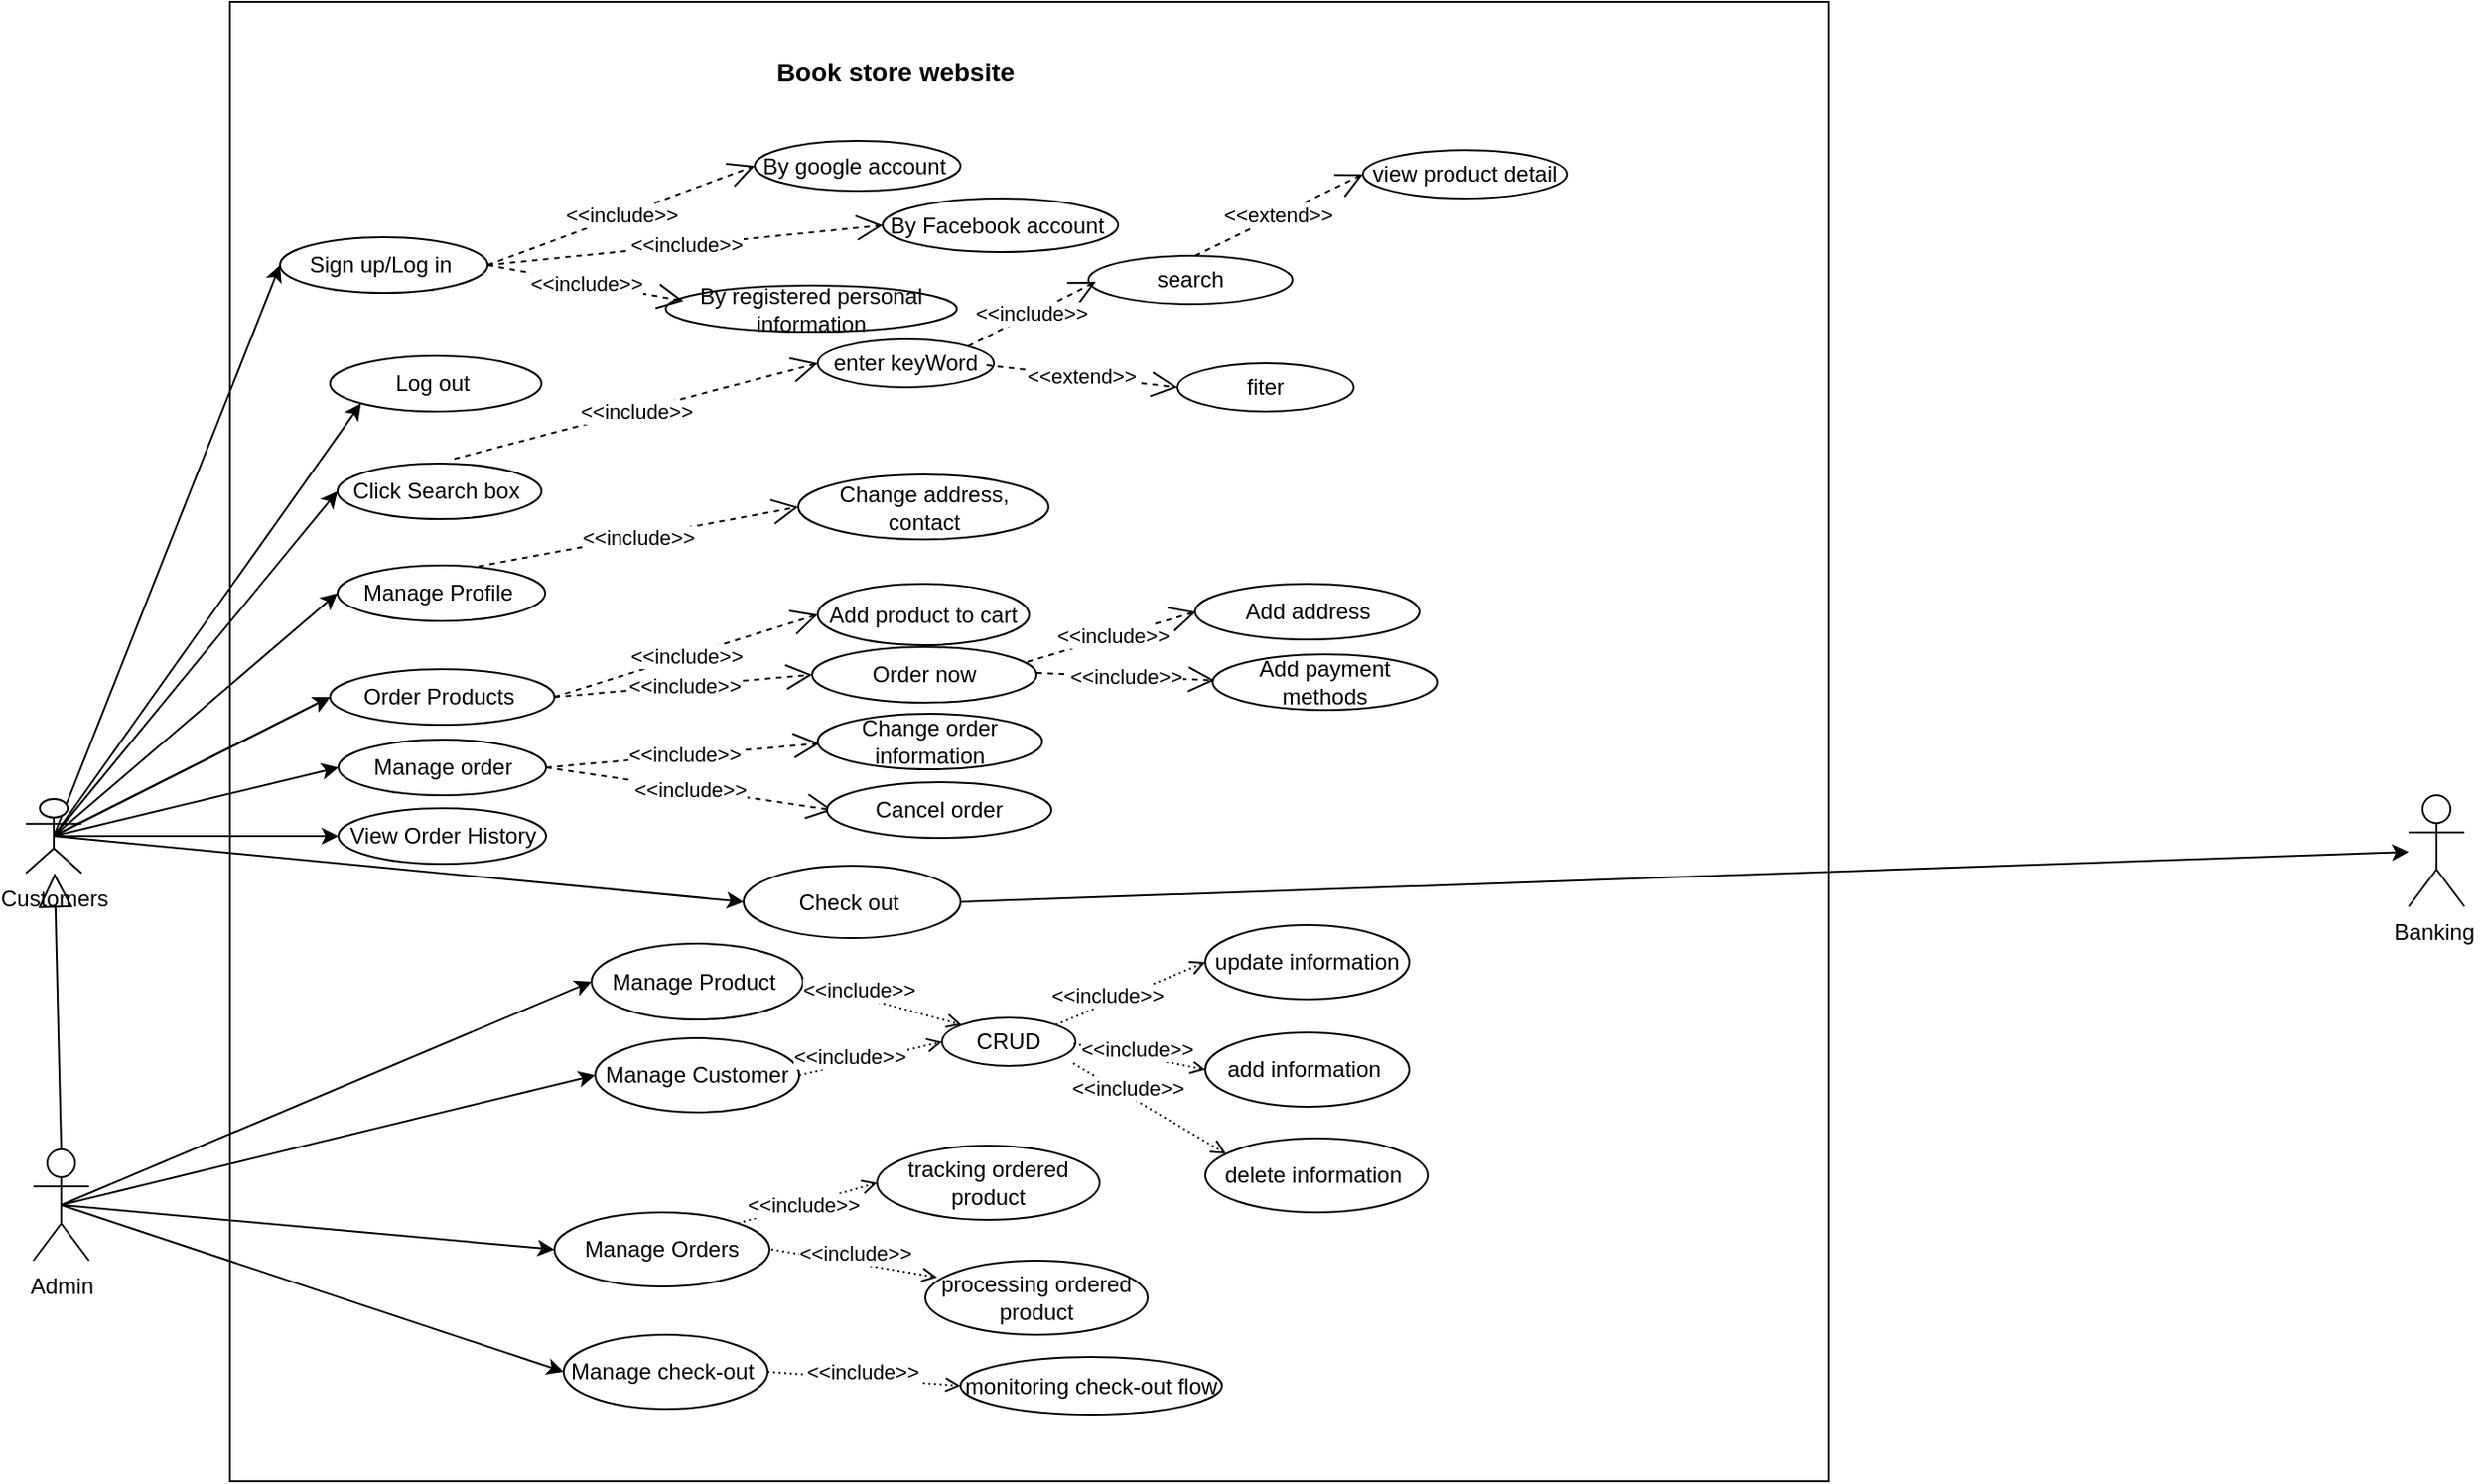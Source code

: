 <mxfile version="24.0.5" type="google">
  <diagram name="Trang-1" id="qpkncSQu9gxltQbi7kdN">
    <mxGraphModel grid="0" page="1" gridSize="10" guides="1" tooltips="1" connect="1" arrows="1" fold="1" pageScale="1" pageWidth="827" pageHeight="1169" math="0" shadow="0">
      <root>
        <mxCell id="0" />
        <mxCell id="1" parent="0" />
        <mxCell id="NqhE_Ja5AIdhjeWjl9OC-40" value="" style="rounded=0;whiteSpace=wrap;html=1;" vertex="1" parent="1">
          <mxGeometry x="176" y="251" width="862" height="798" as="geometry" />
        </mxCell>
        <mxCell id="ci-4XjQ7CBi_CwMPtgB--39" style="rounded=0;orthogonalLoop=1;jettySize=auto;html=1;exitX=0.5;exitY=0.5;exitDx=0;exitDy=0;exitPerimeter=0;entryX=0;entryY=0.5;entryDx=0;entryDy=0;" edge="1" parent="1" source="ci-4XjQ7CBi_CwMPtgB--10" target="ci-4XjQ7CBi_CwMPtgB--12">
          <mxGeometry relative="1" as="geometry">
            <mxPoint x="370" y="400" as="targetPoint" />
          </mxGeometry>
        </mxCell>
        <mxCell id="7kzHWnWIBPAfGr6T1e9X-5" style="rounded=0;orthogonalLoop=1;jettySize=auto;html=1;exitX=0.5;exitY=0.5;exitDx=0;exitDy=0;exitPerimeter=0;entryX=0;entryY=0.5;entryDx=0;entryDy=0;" edge="1" parent="1" source="ci-4XjQ7CBi_CwMPtgB--10" target="ci-4XjQ7CBi_CwMPtgB--17">
          <mxGeometry relative="1" as="geometry" />
        </mxCell>
        <mxCell id="7kzHWnWIBPAfGr6T1e9X-6" style="rounded=0;orthogonalLoop=1;jettySize=auto;html=1;exitX=0.5;exitY=0.5;exitDx=0;exitDy=0;exitPerimeter=0;entryX=0;entryY=0.5;entryDx=0;entryDy=0;" edge="1" parent="1" source="ci-4XjQ7CBi_CwMPtgB--10" target="ci-4XjQ7CBi_CwMPtgB--19">
          <mxGeometry relative="1" as="geometry" />
        </mxCell>
        <mxCell id="7kzHWnWIBPAfGr6T1e9X-26" style="rounded=0;orthogonalLoop=1;jettySize=auto;html=1;exitX=0.5;exitY=0.5;exitDx=0;exitDy=0;exitPerimeter=0;entryX=0;entryY=0.5;entryDx=0;entryDy=0;" edge="1" parent="1" source="ci-4XjQ7CBi_CwMPtgB--10" target="ci-4XjQ7CBi_CwMPtgB--20">
          <mxGeometry relative="1" as="geometry" />
        </mxCell>
        <mxCell id="X004G8pjn3clyAE5x_aE-1" style="rounded=0;orthogonalLoop=1;jettySize=auto;html=1;exitX=0.5;exitY=0.5;exitDx=0;exitDy=0;exitPerimeter=0;entryX=0;entryY=0.5;entryDx=0;entryDy=0;" edge="1" parent="1" source="ci-4XjQ7CBi_CwMPtgB--10" target="7kzHWnWIBPAfGr6T1e9X-9">
          <mxGeometry relative="1" as="geometry" />
        </mxCell>
        <mxCell id="NqhE_Ja5AIdhjeWjl9OC-45" style="rounded=0;orthogonalLoop=1;jettySize=auto;html=1;exitX=0.5;exitY=0.5;exitDx=0;exitDy=0;exitPerimeter=0;entryX=0;entryY=0.5;entryDx=0;entryDy=0;" edge="1" parent="1" source="ci-4XjQ7CBi_CwMPtgB--10" target="NqhE_Ja5AIdhjeWjl9OC-27">
          <mxGeometry relative="1" as="geometry" />
        </mxCell>
        <mxCell id="ci-4XjQ7CBi_CwMPtgB--10" value="Customers" style="shape=umlActor;verticalLabelPosition=bottom;verticalAlign=top;html=1;outlineConnect=0;" vertex="1" parent="1">
          <mxGeometry x="66" y="681" width="30" height="40" as="geometry" />
        </mxCell>
        <mxCell id="ci-4XjQ7CBi_CwMPtgB--12" value="Sign up/Log in&amp;nbsp;" style="ellipse;whiteSpace=wrap;html=1;" vertex="1" parent="1">
          <mxGeometry x="203" y="378" width="112" height="30" as="geometry" />
        </mxCell>
        <mxCell id="ci-4XjQ7CBi_CwMPtgB--13" value="Log out&amp;nbsp;" style="ellipse;whiteSpace=wrap;html=1;" vertex="1" parent="1">
          <mxGeometry x="230" y="442" width="114" height="30" as="geometry" />
        </mxCell>
        <mxCell id="ci-4XjQ7CBi_CwMPtgB--14" value="Click Search box&amp;nbsp;" style="ellipse;whiteSpace=wrap;html=1;" vertex="1" parent="1">
          <mxGeometry x="234" y="500" width="110" height="30" as="geometry" />
        </mxCell>
        <mxCell id="ci-4XjQ7CBi_CwMPtgB--15" value="Add product to cart" style="ellipse;whiteSpace=wrap;html=1;" vertex="1" parent="1">
          <mxGeometry x="493" y="565" width="114" height="33" as="geometry" />
        </mxCell>
        <mxCell id="ci-4XjQ7CBi_CwMPtgB--17" value="Manage Profile&amp;nbsp;" style="ellipse;whiteSpace=wrap;html=1;" vertex="1" parent="1">
          <mxGeometry x="234" y="555" width="112" height="30" as="geometry" />
        </mxCell>
        <mxCell id="7kzHWnWIBPAfGr6T1e9X-32" style="rounded=0;orthogonalLoop=1;jettySize=auto;html=1;exitX=1;exitY=0.5;exitDx=0;exitDy=0;" edge="1" parent="1" source="ci-4XjQ7CBi_CwMPtgB--20" target="wsBEl92gCE78TyYUKLRU-2">
          <mxGeometry relative="1" as="geometry" />
        </mxCell>
        <mxCell id="ci-4XjQ7CBi_CwMPtgB--20" value="Check out&amp;nbsp;" style="ellipse;whiteSpace=wrap;html=1;" vertex="1" parent="1">
          <mxGeometry x="453" y="717" width="117" height="39" as="geometry" />
        </mxCell>
        <mxCell id="7kzHWnWIBPAfGr6T1e9X-27" style="rounded=0;orthogonalLoop=1;jettySize=auto;html=1;exitX=0.5;exitY=0.5;exitDx=0;exitDy=0;exitPerimeter=0;entryX=0;entryY=0.5;entryDx=0;entryDy=0;" edge="1" parent="1" source="ci-4XjQ7CBi_CwMPtgB--21" target="ci-4XjQ7CBi_CwMPtgB--25">
          <mxGeometry relative="1" as="geometry" />
        </mxCell>
        <mxCell id="7kzHWnWIBPAfGr6T1e9X-28" style="rounded=0;orthogonalLoop=1;jettySize=auto;html=1;exitX=0.5;exitY=0.5;exitDx=0;exitDy=0;exitPerimeter=0;entryX=0;entryY=0.5;entryDx=0;entryDy=0;" edge="1" parent="1" source="ci-4XjQ7CBi_CwMPtgB--21" target="ci-4XjQ7CBi_CwMPtgB--27">
          <mxGeometry relative="1" as="geometry" />
        </mxCell>
        <mxCell id="7kzHWnWIBPAfGr6T1e9X-30" style="rounded=0;orthogonalLoop=1;jettySize=auto;html=1;exitX=0.5;exitY=0.5;exitDx=0;exitDy=0;exitPerimeter=0;entryX=0;entryY=0.5;entryDx=0;entryDy=0;" edge="1" parent="1" source="ci-4XjQ7CBi_CwMPtgB--21" target="ci-4XjQ7CBi_CwMPtgB--29">
          <mxGeometry relative="1" as="geometry" />
        </mxCell>
        <mxCell id="7kzHWnWIBPAfGr6T1e9X-31" style="rounded=0;orthogonalLoop=1;jettySize=auto;html=1;exitX=0.5;exitY=0.5;exitDx=0;exitDy=0;exitPerimeter=0;entryX=0;entryY=0.5;entryDx=0;entryDy=0;" edge="1" parent="1" source="ci-4XjQ7CBi_CwMPtgB--21" target="ci-4XjQ7CBi_CwMPtgB--26">
          <mxGeometry relative="1" as="geometry" />
        </mxCell>
        <mxCell id="ci-4XjQ7CBi_CwMPtgB--21" value="Admin" style="shape=umlActor;verticalLabelPosition=bottom;verticalAlign=top;html=1;outlineConnect=0;" vertex="1" parent="1">
          <mxGeometry x="70" y="870" width="30" height="60" as="geometry" />
        </mxCell>
        <mxCell id="ci-4XjQ7CBi_CwMPtgB--25" value="Manage Product&amp;nbsp;" style="ellipse;whiteSpace=wrap;html=1;" vertex="1" parent="1">
          <mxGeometry x="371" y="759" width="114" height="41" as="geometry" />
        </mxCell>
        <mxCell id="ci-4XjQ7CBi_CwMPtgB--26" value="Manage check-out&amp;nbsp;" style="ellipse;whiteSpace=wrap;html=1;" vertex="1" parent="1">
          <mxGeometry x="356" y="970" width="110" height="40" as="geometry" />
        </mxCell>
        <mxCell id="ci-4XjQ7CBi_CwMPtgB--27" value="Manage Orders" style="ellipse;whiteSpace=wrap;html=1;" vertex="1" parent="1">
          <mxGeometry x="351" y="904" width="116" height="40" as="geometry" />
        </mxCell>
        <mxCell id="ci-4XjQ7CBi_CwMPtgB--29" value="Manage Customer" style="ellipse;whiteSpace=wrap;html=1;" vertex="1" parent="1">
          <mxGeometry x="373" y="810" width="110" height="40" as="geometry" />
        </mxCell>
        <mxCell id="ci-4XjQ7CBi_CwMPtgB--35" value="delete information&amp;nbsp;" style="ellipse;whiteSpace=wrap;html=1;" vertex="1" parent="1">
          <mxGeometry x="702" y="864" width="120" height="40" as="geometry" />
        </mxCell>
        <mxCell id="ci-4XjQ7CBi_CwMPtgB--36" style="rounded=0;orthogonalLoop=1;jettySize=auto;html=1;exitX=0.5;exitY=0.5;exitDx=0;exitDy=0;exitPerimeter=0;entryX=0;entryY=1;entryDx=0;entryDy=0;" edge="1" parent="1" source="ci-4XjQ7CBi_CwMPtgB--10" target="ci-4XjQ7CBi_CwMPtgB--13">
          <mxGeometry relative="1" as="geometry" />
        </mxCell>
        <mxCell id="ci-4XjQ7CBi_CwMPtgB--40" style="rounded=0;orthogonalLoop=1;jettySize=auto;html=1;exitX=0.5;exitY=0.5;exitDx=0;exitDy=0;exitPerimeter=0;entryX=0;entryY=0.5;entryDx=0;entryDy=0;" edge="1" parent="1" source="ci-4XjQ7CBi_CwMPtgB--10" target="ci-4XjQ7CBi_CwMPtgB--14">
          <mxGeometry relative="1" as="geometry" />
        </mxCell>
        <mxCell id="ci-4XjQ7CBi_CwMPtgB--55" style="edgeStyle=orthogonalEdgeStyle;rounded=0;orthogonalLoop=1;jettySize=auto;html=1;exitX=0.5;exitY=1;exitDx=0;exitDy=0;" edge="1" parent="1" source="ci-4XjQ7CBi_CwMPtgB--19" target="ci-4XjQ7CBi_CwMPtgB--19">
          <mxGeometry relative="1" as="geometry" />
        </mxCell>
        <mxCell id="ci-4XjQ7CBi_CwMPtgB--62" value="" style="endArrow=block;endSize=16;endFill=0;html=1;rounded=0;exitX=0.5;exitY=0;exitDx=0;exitDy=0;exitPerimeter=0;" edge="1" parent="1" source="ci-4XjQ7CBi_CwMPtgB--21" target="ci-4XjQ7CBi_CwMPtgB--10">
          <mxGeometry width="160" relative="1" as="geometry">
            <mxPoint x="-40" y="790" as="sourcePoint" />
            <mxPoint x="120" y="790" as="targetPoint" />
          </mxGeometry>
        </mxCell>
        <mxCell id="wsBEl92gCE78TyYUKLRU-2" value="Banking&amp;nbsp;" style="shape=umlActor;verticalLabelPosition=bottom;verticalAlign=top;html=1;" vertex="1" parent="1">
          <mxGeometry x="1351" y="679" width="30" height="60" as="geometry" />
        </mxCell>
        <mxCell id="7kzHWnWIBPAfGr6T1e9X-8" value="enter keyWord" style="ellipse;whiteSpace=wrap;html=1;" vertex="1" parent="1">
          <mxGeometry x="493" y="433" width="95" height="26" as="geometry" />
        </mxCell>
        <mxCell id="7kzHWnWIBPAfGr6T1e9X-9" value="View Order History" style="ellipse;whiteSpace=wrap;html=1;" vertex="1" parent="1">
          <mxGeometry x="234.5" y="686" width="112" height="30" as="geometry" />
        </mxCell>
        <mxCell id="7kzHWnWIBPAfGr6T1e9X-10" value="Change address, contact" style="ellipse;whiteSpace=wrap;html=1;" vertex="1" parent="1">
          <mxGeometry x="482.5" y="506" width="135" height="35" as="geometry" />
        </mxCell>
        <mxCell id="7kzHWnWIBPAfGr6T1e9X-18" value="&amp;lt;&amp;lt;include&amp;gt;&amp;gt;" style="endArrow=open;endSize=12;dashed=1;html=1;rounded=0;exitX=0.573;exitY=-0.083;exitDx=0;exitDy=0;exitPerimeter=0;entryX=0;entryY=0.5;entryDx=0;entryDy=0;" edge="1" parent="1" source="ci-4XjQ7CBi_CwMPtgB--14" target="7kzHWnWIBPAfGr6T1e9X-8">
          <mxGeometry x="-0.003" width="160" relative="1" as="geometry">
            <mxPoint x="321" y="423.5" as="sourcePoint" />
            <mxPoint x="481" y="423.5" as="targetPoint" />
            <mxPoint as="offset" />
          </mxGeometry>
        </mxCell>
        <mxCell id="7kzHWnWIBPAfGr6T1e9X-19" value="&amp;lt;&amp;lt;include&amp;gt;&amp;gt;" style="endArrow=open;endSize=12;dashed=1;html=1;rounded=0;exitX=0.679;exitY=0.017;exitDx=0;exitDy=0;exitPerimeter=0;entryX=0;entryY=0.5;entryDx=0;entryDy=0;" edge="1" parent="1" source="ci-4XjQ7CBi_CwMPtgB--17" target="7kzHWnWIBPAfGr6T1e9X-10">
          <mxGeometry width="160" relative="1" as="geometry">
            <mxPoint x="405" y="471" as="sourcePoint" />
            <mxPoint x="491" y="433.5" as="targetPoint" />
          </mxGeometry>
        </mxCell>
        <mxCell id="7kzHWnWIBPAfGr6T1e9X-25" value="&amp;lt;&amp;lt;include&amp;gt;&amp;gt;" style="endArrow=open;endSize=12;dashed=1;html=1;rounded=0;entryX=0;entryY=0.5;entryDx=0;entryDy=0;exitX=1;exitY=0.5;exitDx=0;exitDy=0;" edge="1" parent="1" source="ci-4XjQ7CBi_CwMPtgB--19" target="NqhE_Ja5AIdhjeWjl9OC-22">
          <mxGeometry x="0.004" width="160" relative="1" as="geometry">
            <mxPoint x="455" y="666" as="sourcePoint" />
            <mxPoint x="493" y="594.75" as="targetPoint" />
            <mxPoint as="offset" />
          </mxGeometry>
        </mxCell>
        <mxCell id="EdQspr-EoTGLL3d4dlmB-1" value="&amp;nbsp;update information&amp;nbsp;" style="ellipse;whiteSpace=wrap;html=1;" vertex="1" parent="1">
          <mxGeometry x="702" y="749" width="110" height="40" as="geometry" />
        </mxCell>
        <mxCell id="EdQspr-EoTGLL3d4dlmB-2" style="edgeStyle=orthogonalEdgeStyle;rounded=0;orthogonalLoop=1;jettySize=auto;html=1;exitX=0.5;exitY=1;exitDx=0;exitDy=0;" edge="1" parent="1" source="ci-4XjQ7CBi_CwMPtgB--35" target="ci-4XjQ7CBi_CwMPtgB--35">
          <mxGeometry relative="1" as="geometry" />
        </mxCell>
        <mxCell id="EdQspr-EoTGLL3d4dlmB-7" value="" style="endArrow=open;html=1;rounded=0;endFill=0;dashed=1;dashPattern=1 2;exitX=1;exitY=0.5;exitDx=0;exitDy=0;entryX=0;entryY=0;entryDx=0;entryDy=0;" edge="1" parent="1" source="ci-4XjQ7CBi_CwMPtgB--25" target="NqhE_Ja5AIdhjeWjl9OC-13">
          <mxGeometry width="50" height="50" relative="1" as="geometry">
            <mxPoint x="609" y="882" as="sourcePoint" />
            <mxPoint x="600" y="874" as="targetPoint" />
          </mxGeometry>
        </mxCell>
        <mxCell id="EdQspr-EoTGLL3d4dlmB-13" value="&amp;lt;&amp;lt;include&amp;gt;&amp;gt;" style="edgeLabel;html=1;align=center;verticalAlign=middle;resizable=0;points=[];" connectable="0" vertex="1" parent="EdQspr-EoTGLL3d4dlmB-7">
          <mxGeometry x="-0.302" y="1" relative="1" as="geometry">
            <mxPoint y="-3" as="offset" />
          </mxGeometry>
        </mxCell>
        <mxCell id="dEHhBSzEo7WnEX1Q0_IP-1" value="" style="rounded=0;orthogonalLoop=1;jettySize=auto;html=1;exitX=0.5;exitY=0.5;exitDx=0;exitDy=0;exitPerimeter=0;entryX=0;entryY=0.5;entryDx=0;entryDy=0;" edge="1" parent="1" source="ci-4XjQ7CBi_CwMPtgB--10" target="ci-4XjQ7CBi_CwMPtgB--19">
          <mxGeometry relative="1" as="geometry">
            <mxPoint x="85" y="690" as="sourcePoint" />
            <mxPoint x="426" y="601" as="targetPoint" />
          </mxGeometry>
        </mxCell>
        <mxCell id="ci-4XjQ7CBi_CwMPtgB--19" value="Order Products&amp;nbsp;" style="ellipse;whiteSpace=wrap;html=1;" vertex="1" parent="1">
          <mxGeometry x="230" y="611" width="121" height="30" as="geometry" />
        </mxCell>
        <mxCell id="dEHhBSzEo7WnEX1Q0_IP-2" value="&amp;lt;&amp;lt;include&amp;gt;&amp;gt;" style="endArrow=open;endSize=12;dashed=1;html=1;rounded=0;exitX=1;exitY=0.5;exitDx=0;exitDy=0;entryX=0;entryY=0.5;entryDx=0;entryDy=0;" edge="1" parent="1" source="ci-4XjQ7CBi_CwMPtgB--12" target="dEHhBSzEo7WnEX1Q0_IP-3">
          <mxGeometry x="0.004" width="160" relative="1" as="geometry">
            <mxPoint x="308" y="395.5" as="sourcePoint" />
            <mxPoint x="492" y="321" as="targetPoint" />
            <mxPoint as="offset" />
          </mxGeometry>
        </mxCell>
        <mxCell id="dEHhBSzEo7WnEX1Q0_IP-3" value="By google account&amp;nbsp;" style="ellipse;whiteSpace=wrap;html=1;" vertex="1" parent="1">
          <mxGeometry x="459" y="326" width="111" height="27" as="geometry" />
        </mxCell>
        <mxCell id="NqhE_Ja5AIdhjeWjl9OC-2" value="&amp;lt;&amp;lt;include&amp;gt;&amp;gt;" style="endArrow=open;endSize=12;dashed=1;html=1;rounded=0;exitX=1;exitY=0.5;exitDx=0;exitDy=0;entryX=0;entryY=0.5;entryDx=0;entryDy=0;" edge="1" parent="1" source="ci-4XjQ7CBi_CwMPtgB--12" target="NqhE_Ja5AIdhjeWjl9OC-3">
          <mxGeometry x="0.004" width="160" relative="1" as="geometry">
            <mxPoint x="314" y="364" as="sourcePoint" />
            <mxPoint x="450" y="333" as="targetPoint" />
            <mxPoint as="offset" />
          </mxGeometry>
        </mxCell>
        <mxCell id="NqhE_Ja5AIdhjeWjl9OC-3" value="By Facebook account&amp;nbsp;" style="ellipse;whiteSpace=wrap;html=1;" vertex="1" parent="1">
          <mxGeometry x="528" y="357" width="127" height="29" as="geometry" />
        </mxCell>
        <mxCell id="NqhE_Ja5AIdhjeWjl9OC-4" value="By registered personal information" style="ellipse;whiteSpace=wrap;html=1;" vertex="1" parent="1">
          <mxGeometry x="411" y="404" width="157" height="25" as="geometry" />
        </mxCell>
        <mxCell id="NqhE_Ja5AIdhjeWjl9OC-5" value="&amp;lt;&amp;lt;include&amp;gt;&amp;gt;" style="endArrow=open;endSize=12;dashed=1;html=1;rounded=0;exitX=1;exitY=0.5;exitDx=0;exitDy=0;entryX=0.061;entryY=0.335;entryDx=0;entryDy=0;entryPerimeter=0;" edge="1" parent="1" source="ci-4XjQ7CBi_CwMPtgB--12" target="NqhE_Ja5AIdhjeWjl9OC-4">
          <mxGeometry x="0.004" width="160" relative="1" as="geometry">
            <mxPoint x="314" y="364" as="sourcePoint" />
            <mxPoint x="443" y="384" as="targetPoint" />
            <mxPoint as="offset" />
          </mxGeometry>
        </mxCell>
        <mxCell id="NqhE_Ja5AIdhjeWjl9OC-8" value="&amp;lt;&amp;lt;include&amp;gt;&amp;gt;" style="endArrow=open;endSize=12;dashed=1;html=1;rounded=0;entryX=0;entryY=0.5;entryDx=0;entryDy=0;exitX=1;exitY=0.5;exitDx=0;exitDy=0;" edge="1" parent="1" source="ci-4XjQ7CBi_CwMPtgB--19" target="ci-4XjQ7CBi_CwMPtgB--15">
          <mxGeometry x="0.004" width="160" relative="1" as="geometry">
            <mxPoint x="361" y="636" as="sourcePoint" />
            <mxPoint x="503" y="605" as="targetPoint" />
            <mxPoint as="offset" />
          </mxGeometry>
        </mxCell>
        <mxCell id="NqhE_Ja5AIdhjeWjl9OC-11" value="" style="endArrow=open;html=1;rounded=0;endFill=0;dashed=1;dashPattern=1 2;exitX=1;exitY=0.5;exitDx=0;exitDy=0;entryX=0;entryY=0.5;entryDx=0;entryDy=0;" edge="1" parent="1" source="ci-4XjQ7CBi_CwMPtgB--29" target="NqhE_Ja5AIdhjeWjl9OC-13">
          <mxGeometry width="50" height="50" relative="1" as="geometry">
            <mxPoint x="495" y="790" as="sourcePoint" />
            <mxPoint x="592" y="872" as="targetPoint" />
          </mxGeometry>
        </mxCell>
        <mxCell id="NqhE_Ja5AIdhjeWjl9OC-12" value="&amp;lt;&amp;lt;include&amp;gt;&amp;gt;" style="edgeLabel;html=1;align=center;verticalAlign=middle;resizable=0;points=[];" connectable="0" vertex="1" parent="NqhE_Ja5AIdhjeWjl9OC-11">
          <mxGeometry x="-0.302" y="1" relative="1" as="geometry">
            <mxPoint y="-3" as="offset" />
          </mxGeometry>
        </mxCell>
        <mxCell id="NqhE_Ja5AIdhjeWjl9OC-13" value="CRUD" style="ellipse;whiteSpace=wrap;html=1;" vertex="1" parent="1">
          <mxGeometry x="560" y="799" width="72" height="26" as="geometry" />
        </mxCell>
        <mxCell id="NqhE_Ja5AIdhjeWjl9OC-15" value="" style="endArrow=open;html=1;rounded=0;endFill=0;dashed=1;dashPattern=1 2;exitX=1;exitY=0;exitDx=0;exitDy=0;entryX=0;entryY=0.5;entryDx=0;entryDy=0;" edge="1" parent="1" source="NqhE_Ja5AIdhjeWjl9OC-13" target="EdQspr-EoTGLL3d4dlmB-1">
          <mxGeometry width="50" height="50" relative="1" as="geometry">
            <mxPoint x="495" y="790" as="sourcePoint" />
            <mxPoint x="581" y="813" as="targetPoint" />
          </mxGeometry>
        </mxCell>
        <mxCell id="NqhE_Ja5AIdhjeWjl9OC-16" value="&amp;lt;&amp;lt;include&amp;gt;&amp;gt;" style="edgeLabel;html=1;align=center;verticalAlign=middle;resizable=0;points=[];" connectable="0" vertex="1" parent="NqhE_Ja5AIdhjeWjl9OC-15">
          <mxGeometry x="-0.302" y="1" relative="1" as="geometry">
            <mxPoint y="-3" as="offset" />
          </mxGeometry>
        </mxCell>
        <mxCell id="NqhE_Ja5AIdhjeWjl9OC-17" value="add information&amp;nbsp;" style="ellipse;whiteSpace=wrap;html=1;" vertex="1" parent="1">
          <mxGeometry x="702" y="807" width="110" height="40" as="geometry" />
        </mxCell>
        <mxCell id="NqhE_Ja5AIdhjeWjl9OC-18" value="" style="endArrow=open;html=1;rounded=0;endFill=0;dashed=1;dashPattern=1 2;exitX=1;exitY=0;exitDx=0;exitDy=0;entryX=0;entryY=0.5;entryDx=0;entryDy=0;" edge="1" parent="1" target="NqhE_Ja5AIdhjeWjl9OC-17">
          <mxGeometry width="50" height="50" relative="1" as="geometry">
            <mxPoint x="631" y="813" as="sourcePoint" />
            <mxPoint x="712" y="779" as="targetPoint" />
          </mxGeometry>
        </mxCell>
        <mxCell id="NqhE_Ja5AIdhjeWjl9OC-19" value="&amp;lt;&amp;lt;include&amp;gt;&amp;gt;" style="edgeLabel;html=1;align=center;verticalAlign=middle;resizable=0;points=[];" connectable="0" vertex="1" parent="NqhE_Ja5AIdhjeWjl9OC-18">
          <mxGeometry x="-0.302" y="1" relative="1" as="geometry">
            <mxPoint x="9" y="-1" as="offset" />
          </mxGeometry>
        </mxCell>
        <mxCell id="NqhE_Ja5AIdhjeWjl9OC-20" value="" style="endArrow=open;html=1;rounded=0;endFill=0;dashed=1;dashPattern=1 2;exitX=0.983;exitY=0.946;exitDx=0;exitDy=0;entryX=0.093;entryY=0.21;entryDx=0;entryDy=0;entryPerimeter=0;exitPerimeter=0;" edge="1" parent="1" source="NqhE_Ja5AIdhjeWjl9OC-13" target="ci-4XjQ7CBi_CwMPtgB--35">
          <mxGeometry width="50" height="50" relative="1" as="geometry">
            <mxPoint x="641" y="823" as="sourcePoint" />
            <mxPoint x="712" y="837" as="targetPoint" />
          </mxGeometry>
        </mxCell>
        <mxCell id="NqhE_Ja5AIdhjeWjl9OC-21" value="&amp;lt;&amp;lt;include&amp;gt;&amp;gt;" style="edgeLabel;html=1;align=center;verticalAlign=middle;resizable=0;points=[];" connectable="0" vertex="1" parent="NqhE_Ja5AIdhjeWjl9OC-20">
          <mxGeometry x="-0.302" y="1" relative="1" as="geometry">
            <mxPoint y="-3" as="offset" />
          </mxGeometry>
        </mxCell>
        <mxCell id="NqhE_Ja5AIdhjeWjl9OC-22" value="Order now" style="ellipse;whiteSpace=wrap;html=1;" vertex="1" parent="1">
          <mxGeometry x="490" y="599" width="121" height="30" as="geometry" />
        </mxCell>
        <mxCell id="NqhE_Ja5AIdhjeWjl9OC-23" value="&amp;lt;&amp;lt;include&amp;gt;&amp;gt;" style="endArrow=open;endSize=12;dashed=1;html=1;rounded=0;exitX=1;exitY=0.5;exitDx=0;exitDy=0;" edge="1" parent="1">
          <mxGeometry x="0.004" width="160" relative="1" as="geometry">
            <mxPoint x="606" y="607" as="sourcePoint" />
            <mxPoint x="697" y="580" as="targetPoint" />
            <mxPoint as="offset" />
          </mxGeometry>
        </mxCell>
        <mxCell id="NqhE_Ja5AIdhjeWjl9OC-24" value="&amp;lt;&amp;lt;include&amp;gt;&amp;gt;" style="endArrow=open;endSize=12;dashed=1;html=1;rounded=0;exitX=1;exitY=0.5;exitDx=0;exitDy=0;" edge="1" parent="1">
          <mxGeometry x="0.004" width="160" relative="1" as="geometry">
            <mxPoint x="611" y="613" as="sourcePoint" />
            <mxPoint x="707" y="617" as="targetPoint" />
            <mxPoint as="offset" />
          </mxGeometry>
        </mxCell>
        <mxCell id="NqhE_Ja5AIdhjeWjl9OC-25" value="Add address" style="ellipse;whiteSpace=wrap;html=1;" vertex="1" parent="1">
          <mxGeometry x="696.5" y="565" width="121" height="30" as="geometry" />
        </mxCell>
        <mxCell id="NqhE_Ja5AIdhjeWjl9OC-26" value="Add payment methods" style="ellipse;whiteSpace=wrap;html=1;" vertex="1" parent="1">
          <mxGeometry x="706" y="603" width="121" height="30" as="geometry" />
        </mxCell>
        <mxCell id="NqhE_Ja5AIdhjeWjl9OC-27" value="Manage order" style="ellipse;whiteSpace=wrap;html=1;" vertex="1" parent="1">
          <mxGeometry x="234.5" y="649" width="112" height="30" as="geometry" />
        </mxCell>
        <mxCell id="NqhE_Ja5AIdhjeWjl9OC-29" value="&amp;lt;&amp;lt;include&amp;gt;&amp;gt;" style="endArrow=open;endSize=12;dashed=1;html=1;rounded=0;exitX=1;exitY=0.5;exitDx=0;exitDy=0;" edge="1" parent="1" source="NqhE_Ja5AIdhjeWjl9OC-27">
          <mxGeometry x="0.004" width="160" relative="1" as="geometry">
            <mxPoint x="361" y="636" as="sourcePoint" />
            <mxPoint x="494" y="651" as="targetPoint" />
            <mxPoint as="offset" />
          </mxGeometry>
        </mxCell>
        <mxCell id="NqhE_Ja5AIdhjeWjl9OC-30" value="Change order information" style="ellipse;whiteSpace=wrap;html=1;" vertex="1" parent="1">
          <mxGeometry x="493" y="635" width="121" height="30" as="geometry" />
        </mxCell>
        <mxCell id="NqhE_Ja5AIdhjeWjl9OC-31" value="&amp;lt;&amp;lt;include&amp;gt;&amp;gt;" style="endArrow=open;endSize=12;dashed=1;html=1;rounded=0;exitX=1;exitY=0.5;exitDx=0;exitDy=0;" edge="1" parent="1" source="NqhE_Ja5AIdhjeWjl9OC-27">
          <mxGeometry x="0.004" width="160" relative="1" as="geometry">
            <mxPoint x="357" y="674" as="sourcePoint" />
            <mxPoint x="501" y="687" as="targetPoint" />
            <mxPoint as="offset" />
          </mxGeometry>
        </mxCell>
        <mxCell id="NqhE_Ja5AIdhjeWjl9OC-32" value="Cancel order" style="ellipse;whiteSpace=wrap;html=1;" vertex="1" parent="1">
          <mxGeometry x="498" y="672" width="121" height="30" as="geometry" />
        </mxCell>
        <mxCell id="NqhE_Ja5AIdhjeWjl9OC-33" value="tracking ordered product" style="ellipse;whiteSpace=wrap;html=1;" vertex="1" parent="1">
          <mxGeometry x="525" y="868" width="120" height="40" as="geometry" />
        </mxCell>
        <mxCell id="NqhE_Ja5AIdhjeWjl9OC-34" value="processing ordered product" style="ellipse;whiteSpace=wrap;html=1;" vertex="1" parent="1">
          <mxGeometry x="551" y="930" width="120" height="40" as="geometry" />
        </mxCell>
        <mxCell id="NqhE_Ja5AIdhjeWjl9OC-35" value="" style="endArrow=open;html=1;rounded=0;endFill=0;dashed=1;dashPattern=1 2;exitX=1;exitY=0;exitDx=0;exitDy=0;" edge="1" parent="1" source="ci-4XjQ7CBi_CwMPtgB--27">
          <mxGeometry width="50" height="50" relative="1" as="geometry">
            <mxPoint x="641" y="834" as="sourcePoint" />
            <mxPoint x="525" y="888" as="targetPoint" />
            <Array as="points" />
          </mxGeometry>
        </mxCell>
        <mxCell id="NqhE_Ja5AIdhjeWjl9OC-36" value="&amp;lt;&amp;lt;include&amp;gt;&amp;gt;" style="edgeLabel;html=1;align=center;verticalAlign=middle;resizable=0;points=[];" connectable="0" vertex="1" parent="NqhE_Ja5AIdhjeWjl9OC-35">
          <mxGeometry x="-0.302" y="1" relative="1" as="geometry">
            <mxPoint x="9" y="-1" as="offset" />
          </mxGeometry>
        </mxCell>
        <mxCell id="NqhE_Ja5AIdhjeWjl9OC-37" value="" style="endArrow=open;html=1;rounded=0;endFill=0;dashed=1;dashPattern=1 2;entryX=0.053;entryY=0.225;entryDx=0;entryDy=0;entryPerimeter=0;" edge="1" parent="1" target="NqhE_Ja5AIdhjeWjl9OC-34">
          <mxGeometry width="50" height="50" relative="1" as="geometry">
            <mxPoint x="468" y="924" as="sourcePoint" />
            <mxPoint x="535" y="898" as="targetPoint" />
            <Array as="points" />
          </mxGeometry>
        </mxCell>
        <mxCell id="NqhE_Ja5AIdhjeWjl9OC-38" value="&amp;lt;&amp;lt;include&amp;gt;&amp;gt;" style="edgeLabel;html=1;align=center;verticalAlign=middle;resizable=0;points=[];" connectable="0" vertex="1" parent="NqhE_Ja5AIdhjeWjl9OC-37">
          <mxGeometry x="-0.302" y="1" relative="1" as="geometry">
            <mxPoint x="14" y="-2" as="offset" />
          </mxGeometry>
        </mxCell>
        <mxCell id="NqhE_Ja5AIdhjeWjl9OC-41" value="&lt;b&gt;&lt;font style=&quot;font-size: 14px;&quot;&gt;Book store website&lt;/font&gt;&lt;/b&gt;" style="text;html=1;align=center;verticalAlign=middle;whiteSpace=wrap;rounded=0;" vertex="1" parent="1">
          <mxGeometry x="465" y="276" width="140" height="25" as="geometry" />
        </mxCell>
        <mxCell id="NqhE_Ja5AIdhjeWjl9OC-42" value="monitoring check-out flow" style="ellipse;whiteSpace=wrap;html=1;" vertex="1" parent="1">
          <mxGeometry x="570" y="982" width="141" height="31" as="geometry" />
        </mxCell>
        <mxCell id="NqhE_Ja5AIdhjeWjl9OC-43" value="" style="endArrow=open;html=1;rounded=0;endFill=0;dashed=1;dashPattern=1 2;entryX=0;entryY=0.5;entryDx=0;entryDy=0;exitX=1;exitY=0.5;exitDx=0;exitDy=0;" edge="1" parent="1" source="ci-4XjQ7CBi_CwMPtgB--26" target="NqhE_Ja5AIdhjeWjl9OC-42">
          <mxGeometry width="50" height="50" relative="1" as="geometry">
            <mxPoint x="478" y="934" as="sourcePoint" />
            <mxPoint x="567" y="949" as="targetPoint" />
            <Array as="points" />
          </mxGeometry>
        </mxCell>
        <mxCell id="NqhE_Ja5AIdhjeWjl9OC-44" value="&amp;lt;&amp;lt;include&amp;gt;&amp;gt;" style="edgeLabel;html=1;align=center;verticalAlign=middle;resizable=0;points=[];" connectable="0" vertex="1" parent="NqhE_Ja5AIdhjeWjl9OC-43">
          <mxGeometry x="-0.302" y="1" relative="1" as="geometry">
            <mxPoint x="14" y="-2" as="offset" />
          </mxGeometry>
        </mxCell>
        <mxCell id="fUY4YqF9ZxjE8aFjdOvj-1" value="search" style="ellipse;whiteSpace=wrap;html=1;" vertex="1" parent="1">
          <mxGeometry x="639" y="388" width="110" height="26" as="geometry" />
        </mxCell>
        <mxCell id="fUY4YqF9ZxjE8aFjdOvj-3" value="view product detail" style="ellipse;whiteSpace=wrap;html=1;" vertex="1" parent="1">
          <mxGeometry x="787" y="331" width="110" height="26" as="geometry" />
        </mxCell>
        <mxCell id="fUY4YqF9ZxjE8aFjdOvj-5" value="&amp;lt;&amp;lt;include&amp;gt;&amp;gt;" style="endArrow=open;endSize=12;dashed=1;html=1;rounded=0;exitX=1;exitY=0;exitDx=0;exitDy=0;entryX=0;entryY=0.5;entryDx=0;entryDy=0;" edge="1" parent="1" source="7kzHWnWIBPAfGr6T1e9X-8">
          <mxGeometry x="-0.003" width="160" relative="1" as="geometry">
            <mxPoint x="447" y="454" as="sourcePoint" />
            <mxPoint x="643" y="402" as="targetPoint" />
            <mxPoint as="offset" />
          </mxGeometry>
        </mxCell>
        <mxCell id="fUY4YqF9ZxjE8aFjdOvj-7" value="&amp;lt;&amp;lt;extend&amp;gt;&amp;gt;" style="endArrow=open;endSize=12;dashed=1;html=1;rounded=0;exitX=1;exitY=0;exitDx=0;exitDy=0;entryX=0;entryY=0.5;entryDx=0;entryDy=0;" edge="1" parent="1" target="fUY4YqF9ZxjE8aFjdOvj-3">
          <mxGeometry x="-0.003" width="160" relative="1" as="geometry">
            <mxPoint x="696.5" y="388" as="sourcePoint" />
            <mxPoint x="765.5" y="353" as="targetPoint" />
            <mxPoint as="offset" />
          </mxGeometry>
        </mxCell>
        <mxCell id="fUY4YqF9ZxjE8aFjdOvj-12" value="fiter" style="ellipse;whiteSpace=wrap;html=1;" vertex="1" parent="1">
          <mxGeometry x="687" y="446" width="95" height="26" as="geometry" />
        </mxCell>
        <mxCell id="fUY4YqF9ZxjE8aFjdOvj-13" value="&amp;lt;&amp;lt;extend&amp;gt;&amp;gt;" style="endArrow=open;endSize=12;dashed=1;html=1;rounded=0;exitX=1;exitY=0;exitDx=0;exitDy=0;entryX=0;entryY=0.5;entryDx=0;entryDy=0;" edge="1" parent="1" target="fUY4YqF9ZxjE8aFjdOvj-12">
          <mxGeometry x="-0.003" width="160" relative="1" as="geometry">
            <mxPoint x="584" y="447" as="sourcePoint" />
            <mxPoint x="653" y="412" as="targetPoint" />
            <mxPoint as="offset" />
          </mxGeometry>
        </mxCell>
      </root>
    </mxGraphModel>
  </diagram>
</mxfile>
